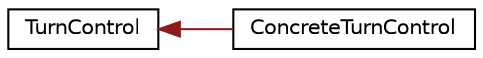 digraph "Graphical Class Hierarchy"
{
 // LATEX_PDF_SIZE
  edge [fontname="Helvetica",fontsize="10",labelfontname="Helvetica",labelfontsize="10"];
  node [fontname="Helvetica",fontsize="10",shape=record];
  rankdir="LR";
  Node0 [label="TurnControl",height=0.2,width=0.4,color="black", fillcolor="white", style="filled",URL="$classTurnControl.html",tooltip="a turncontrol class. an iterator class for the iterator pattern"];
  Node0 -> Node1 [dir="back",color="firebrick4",fontsize="10",style="solid",fontname="Helvetica"];
  Node1 [label="ConcreteTurnControl",height=0.2,width=0.4,color="black", fillcolor="white", style="filled",URL="$classConcreteTurnControl.html",tooltip="a Concrete TurnCointrol class. a Concrete iterator class for the iterator pattern"];
}
